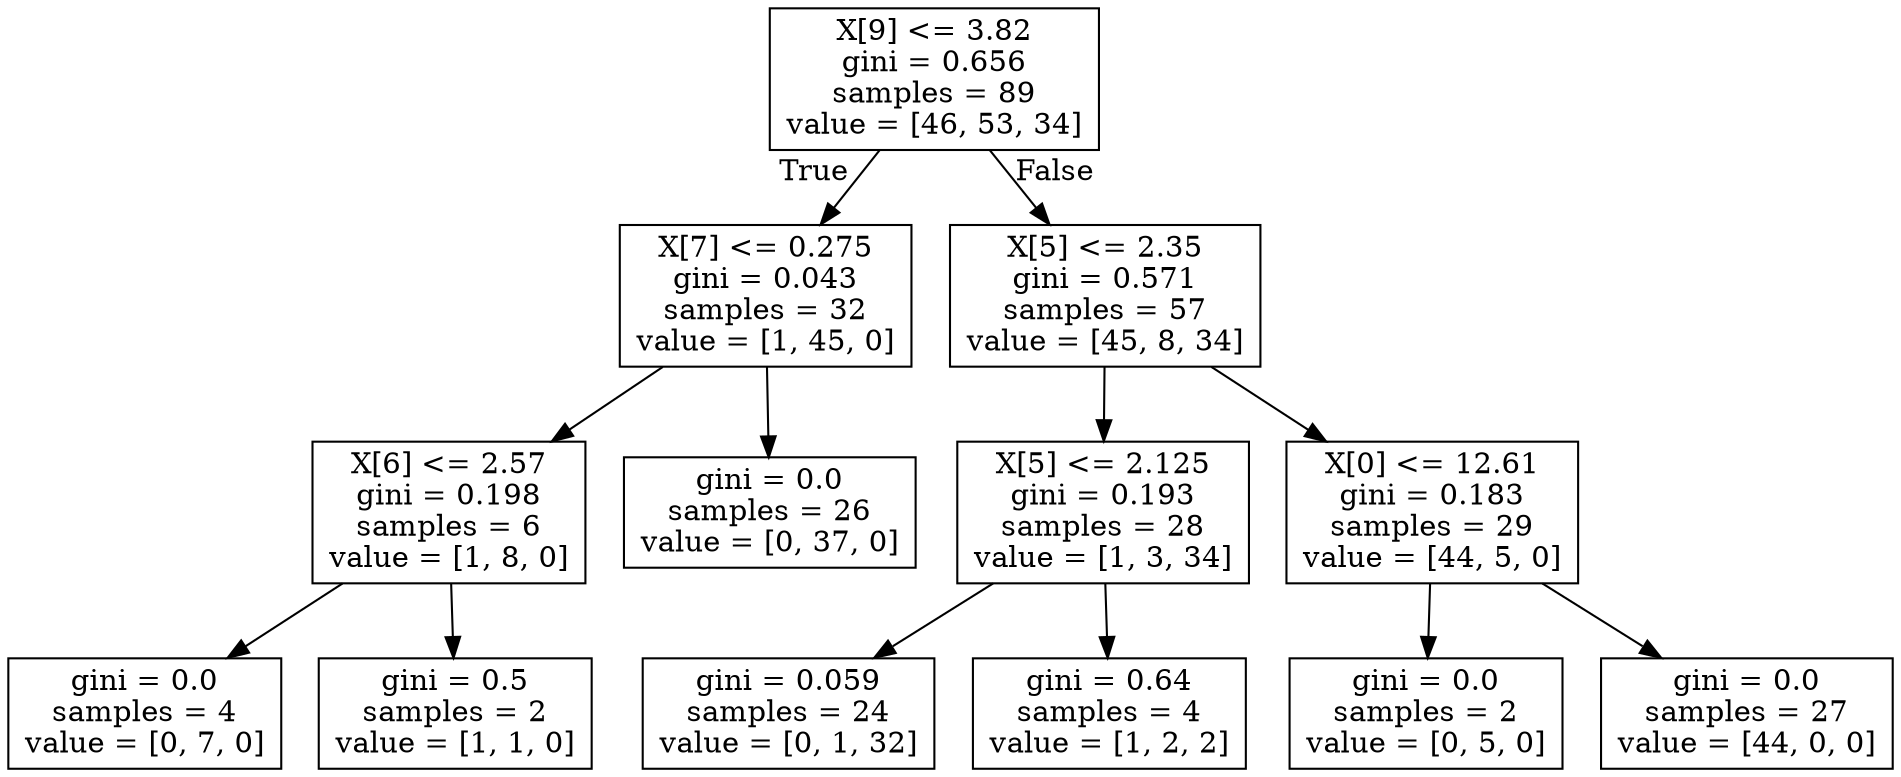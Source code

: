 digraph Tree {
node [shape=box] ;
0 [label="X[9] <= 3.82\ngini = 0.656\nsamples = 89\nvalue = [46, 53, 34]"] ;
1 [label="X[7] <= 0.275\ngini = 0.043\nsamples = 32\nvalue = [1, 45, 0]"] ;
0 -> 1 [labeldistance=2.5, labelangle=45, headlabel="True"] ;
2 [label="X[6] <= 2.57\ngini = 0.198\nsamples = 6\nvalue = [1, 8, 0]"] ;
1 -> 2 ;
3 [label="gini = 0.0\nsamples = 4\nvalue = [0, 7, 0]"] ;
2 -> 3 ;
4 [label="gini = 0.5\nsamples = 2\nvalue = [1, 1, 0]"] ;
2 -> 4 ;
5 [label="gini = 0.0\nsamples = 26\nvalue = [0, 37, 0]"] ;
1 -> 5 ;
6 [label="X[5] <= 2.35\ngini = 0.571\nsamples = 57\nvalue = [45, 8, 34]"] ;
0 -> 6 [labeldistance=2.5, labelangle=-45, headlabel="False"] ;
7 [label="X[5] <= 2.125\ngini = 0.193\nsamples = 28\nvalue = [1, 3, 34]"] ;
6 -> 7 ;
8 [label="gini = 0.059\nsamples = 24\nvalue = [0, 1, 32]"] ;
7 -> 8 ;
9 [label="gini = 0.64\nsamples = 4\nvalue = [1, 2, 2]"] ;
7 -> 9 ;
10 [label="X[0] <= 12.61\ngini = 0.183\nsamples = 29\nvalue = [44, 5, 0]"] ;
6 -> 10 ;
11 [label="gini = 0.0\nsamples = 2\nvalue = [0, 5, 0]"] ;
10 -> 11 ;
12 [label="gini = 0.0\nsamples = 27\nvalue = [44, 0, 0]"] ;
10 -> 12 ;
}